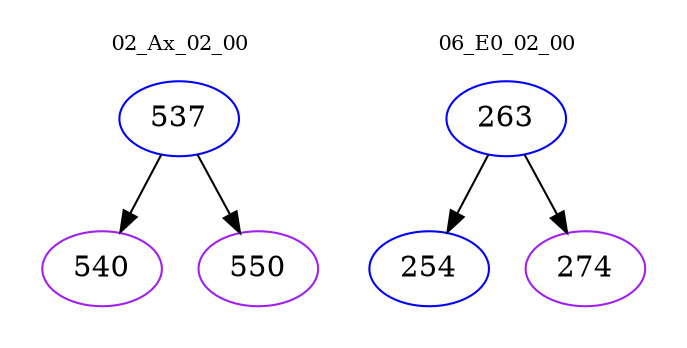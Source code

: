 digraph{
subgraph cluster_0 {
color = white
label = "02_Ax_02_00";
fontsize=10;
T0_537 [label="537", color="blue"]
T0_537 -> T0_540 [color="black"]
T0_540 [label="540", color="purple"]
T0_537 -> T0_550 [color="black"]
T0_550 [label="550", color="purple"]
}
subgraph cluster_1 {
color = white
label = "06_E0_02_00";
fontsize=10;
T1_263 [label="263", color="blue"]
T1_263 -> T1_254 [color="black"]
T1_254 [label="254", color="blue"]
T1_263 -> T1_274 [color="black"]
T1_274 [label="274", color="purple"]
}
}
